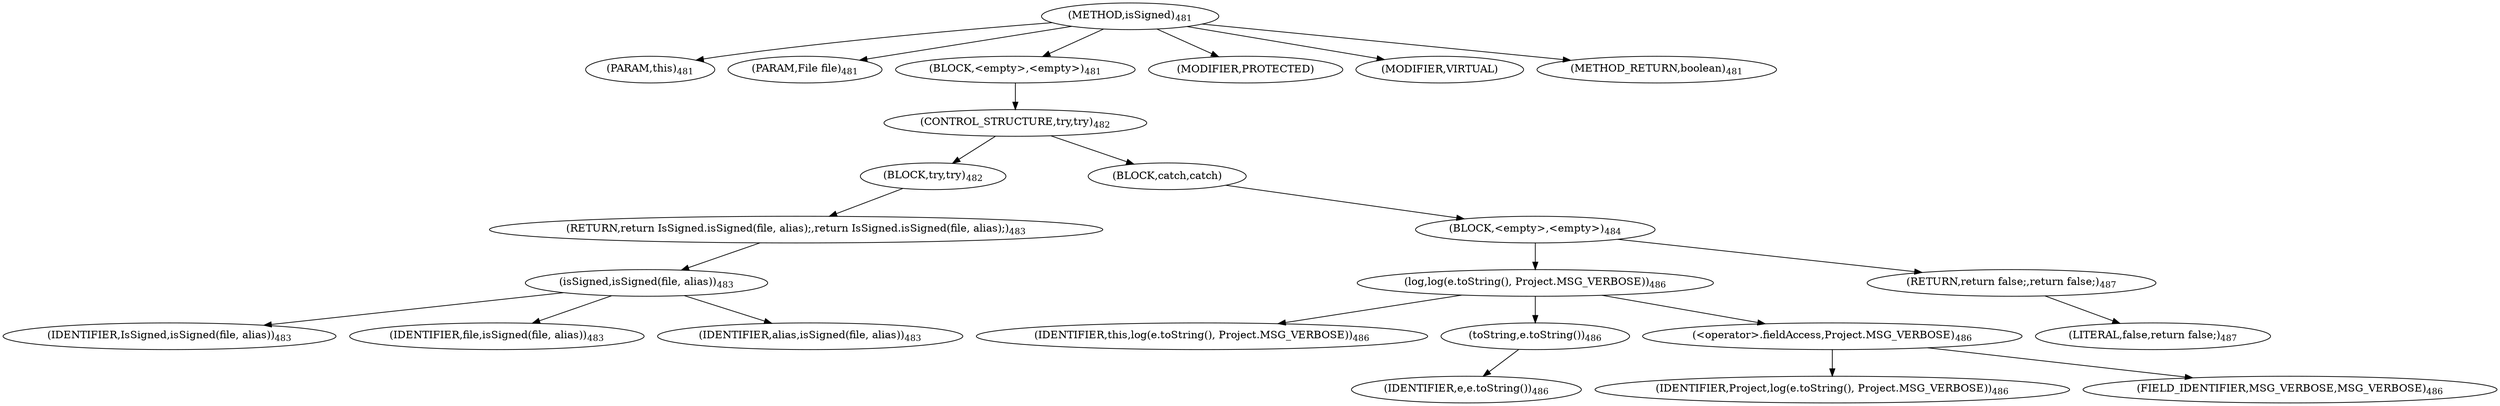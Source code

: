 digraph "isSigned" {  
"709" [label = <(METHOD,isSigned)<SUB>481</SUB>> ]
"55" [label = <(PARAM,this)<SUB>481</SUB>> ]
"710" [label = <(PARAM,File file)<SUB>481</SUB>> ]
"711" [label = <(BLOCK,&lt;empty&gt;,&lt;empty&gt;)<SUB>481</SUB>> ]
"712" [label = <(CONTROL_STRUCTURE,try,try)<SUB>482</SUB>> ]
"713" [label = <(BLOCK,try,try)<SUB>482</SUB>> ]
"714" [label = <(RETURN,return IsSigned.isSigned(file, alias);,return IsSigned.isSigned(file, alias);)<SUB>483</SUB>> ]
"715" [label = <(isSigned,isSigned(file, alias))<SUB>483</SUB>> ]
"716" [label = <(IDENTIFIER,IsSigned,isSigned(file, alias))<SUB>483</SUB>> ]
"717" [label = <(IDENTIFIER,file,isSigned(file, alias))<SUB>483</SUB>> ]
"718" [label = <(IDENTIFIER,alias,isSigned(file, alias))<SUB>483</SUB>> ]
"719" [label = <(BLOCK,catch,catch)> ]
"720" [label = <(BLOCK,&lt;empty&gt;,&lt;empty&gt;)<SUB>484</SUB>> ]
"721" [label = <(log,log(e.toString(), Project.MSG_VERBOSE))<SUB>486</SUB>> ]
"54" [label = <(IDENTIFIER,this,log(e.toString(), Project.MSG_VERBOSE))<SUB>486</SUB>> ]
"722" [label = <(toString,e.toString())<SUB>486</SUB>> ]
"723" [label = <(IDENTIFIER,e,e.toString())<SUB>486</SUB>> ]
"724" [label = <(&lt;operator&gt;.fieldAccess,Project.MSG_VERBOSE)<SUB>486</SUB>> ]
"725" [label = <(IDENTIFIER,Project,log(e.toString(), Project.MSG_VERBOSE))<SUB>486</SUB>> ]
"726" [label = <(FIELD_IDENTIFIER,MSG_VERBOSE,MSG_VERBOSE)<SUB>486</SUB>> ]
"727" [label = <(RETURN,return false;,return false;)<SUB>487</SUB>> ]
"728" [label = <(LITERAL,false,return false;)<SUB>487</SUB>> ]
"729" [label = <(MODIFIER,PROTECTED)> ]
"730" [label = <(MODIFIER,VIRTUAL)> ]
"731" [label = <(METHOD_RETURN,boolean)<SUB>481</SUB>> ]
  "709" -> "55" 
  "709" -> "710" 
  "709" -> "711" 
  "709" -> "729" 
  "709" -> "730" 
  "709" -> "731" 
  "711" -> "712" 
  "712" -> "713" 
  "712" -> "719" 
  "713" -> "714" 
  "714" -> "715" 
  "715" -> "716" 
  "715" -> "717" 
  "715" -> "718" 
  "719" -> "720" 
  "720" -> "721" 
  "720" -> "727" 
  "721" -> "54" 
  "721" -> "722" 
  "721" -> "724" 
  "722" -> "723" 
  "724" -> "725" 
  "724" -> "726" 
  "727" -> "728" 
}
